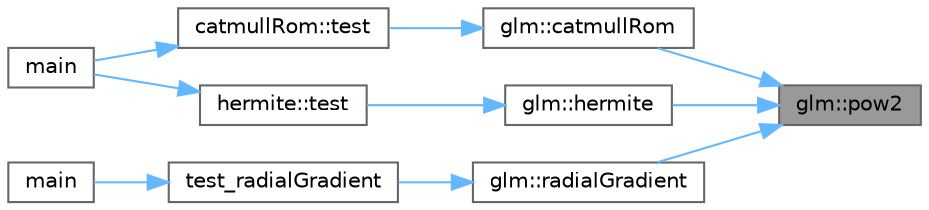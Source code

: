 digraph "glm::pow2"
{
 // LATEX_PDF_SIZE
  bgcolor="transparent";
  edge [fontname=Helvetica,fontsize=10,labelfontname=Helvetica,labelfontsize=10];
  node [fontname=Helvetica,fontsize=10,shape=box,height=0.2,width=0.4];
  rankdir="RL";
  Node1 [id="Node000001",label="glm::pow2",height=0.2,width=0.4,color="gray40", fillcolor="grey60", style="filled", fontcolor="black",tooltip=" "];
  Node1 -> Node2 [id="edge19_Node000001_Node000002",dir="back",color="steelblue1",style="solid",tooltip=" "];
  Node2 [id="Node000002",label="glm::catmullRom",height=0.2,width=0.4,color="grey40", fillcolor="white", style="filled",URL="$group__gtx__spline.html#ga8119c04f8210fd0d292757565cd6918d",tooltip=" "];
  Node2 -> Node3 [id="edge20_Node000002_Node000003",dir="back",color="steelblue1",style="solid",tooltip=" "];
  Node3 [id="Node000003",label="catmullRom::test",height=0.2,width=0.4,color="grey40", fillcolor="white", style="filled",URL="$namespacecatmull_rom.html#ad4ba71c002342c10fa3046cceb2fdd41",tooltip=" "];
  Node3 -> Node4 [id="edge21_Node000003_Node000004",dir="back",color="steelblue1",style="solid",tooltip=" "];
  Node4 [id="Node000004",label="main",height=0.2,width=0.4,color="grey40", fillcolor="white", style="filled",URL="$_classes_2lib_2glm_2test_2gtx_2gtx__spline_8cpp.html#ae66f6b31b5ad750f1fe042a706a4e3d4",tooltip=" "];
  Node1 -> Node5 [id="edge22_Node000001_Node000005",dir="back",color="steelblue1",style="solid",tooltip=" "];
  Node5 [id="Node000005",label="glm::hermite",height=0.2,width=0.4,color="grey40", fillcolor="white", style="filled",URL="$group__gtx__spline.html#gaa69e143f6374d32f934a8edeaa50bac9",tooltip=" "];
  Node5 -> Node6 [id="edge23_Node000005_Node000006",dir="back",color="steelblue1",style="solid",tooltip=" "];
  Node6 [id="Node000006",label="hermite::test",height=0.2,width=0.4,color="grey40", fillcolor="white", style="filled",URL="$namespacehermite.html#ab7741b9318e838ad8d583d32f30578ec",tooltip=" "];
  Node6 -> Node4 [id="edge24_Node000006_Node000004",dir="back",color="steelblue1",style="solid",tooltip=" "];
  Node1 -> Node7 [id="edge25_Node000001_Node000007",dir="back",color="steelblue1",style="solid",tooltip=" "];
  Node7 [id="Node000007",label="glm::radialGradient",height=0.2,width=0.4,color="grey40", fillcolor="white", style="filled",URL="$group__gtx__gradient__paint.html#gaaecb1e93de4cbe0758b882812d4da294",tooltip=" "];
  Node7 -> Node8 [id="edge26_Node000007_Node000008",dir="back",color="steelblue1",style="solid",tooltip=" "];
  Node8 [id="Node000008",label="test_radialGradient",height=0.2,width=0.4,color="grey40", fillcolor="white", style="filled",URL="$_classes_2lib_2glm_2test_2gtx_2gtx__gradient__paint_8cpp.html#a1393fa65d4e3ad505c3381005f806058",tooltip=" "];
  Node8 -> Node9 [id="edge27_Node000008_Node000009",dir="back",color="steelblue1",style="solid",tooltip=" "];
  Node9 [id="Node000009",label="main",height=0.2,width=0.4,color="grey40", fillcolor="white", style="filled",URL="$_classes_2lib_2glm_2test_2gtx_2gtx__gradient__paint_8cpp.html#ae66f6b31b5ad750f1fe042a706a4e3d4",tooltip=" "];
}
